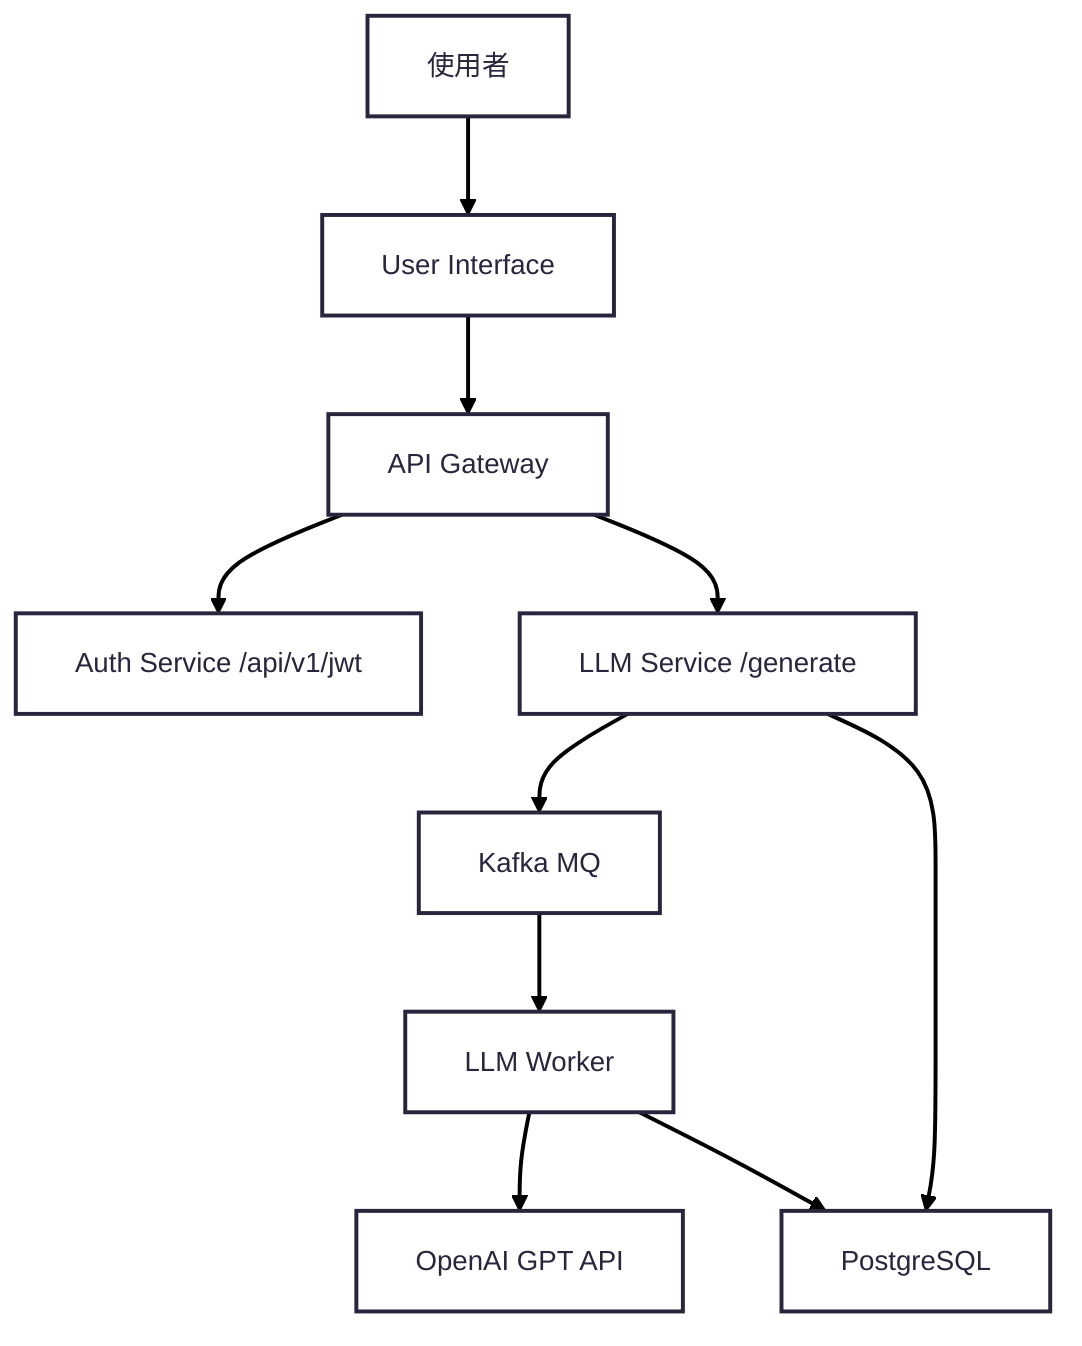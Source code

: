 ---
config:
      theme: redux
---
flowchart TD
    U[使用者] --> FE[User Interface]
    FE --> GW[API Gateway]
    GW --> JWT[Auth Service /api/v1/jwt]
    GW --> GEN[LLM Service /generate]
    GEN --> Q[Kafka MQ]
    Q --> Worker[LLM Worker]
    Worker --> LLM[OpenAI GPT API]
    Worker --> DB[PostgreSQL]
    GEN --> DB
